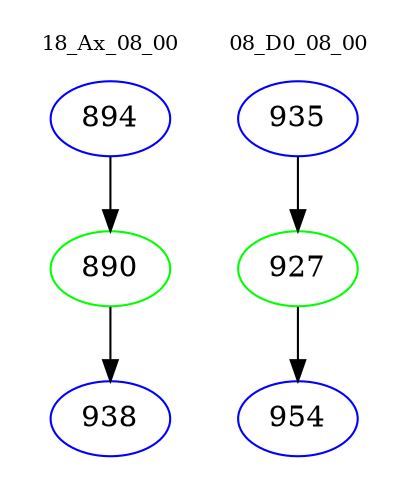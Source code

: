digraph{
subgraph cluster_0 {
color = white
label = "18_Ax_08_00";
fontsize=10;
T0_894 [label="894", color="blue"]
T0_894 -> T0_890 [color="black"]
T0_890 [label="890", color="green"]
T0_890 -> T0_938 [color="black"]
T0_938 [label="938", color="blue"]
}
subgraph cluster_1 {
color = white
label = "08_D0_08_00";
fontsize=10;
T1_935 [label="935", color="blue"]
T1_935 -> T1_927 [color="black"]
T1_927 [label="927", color="green"]
T1_927 -> T1_954 [color="black"]
T1_954 [label="954", color="blue"]
}
}
